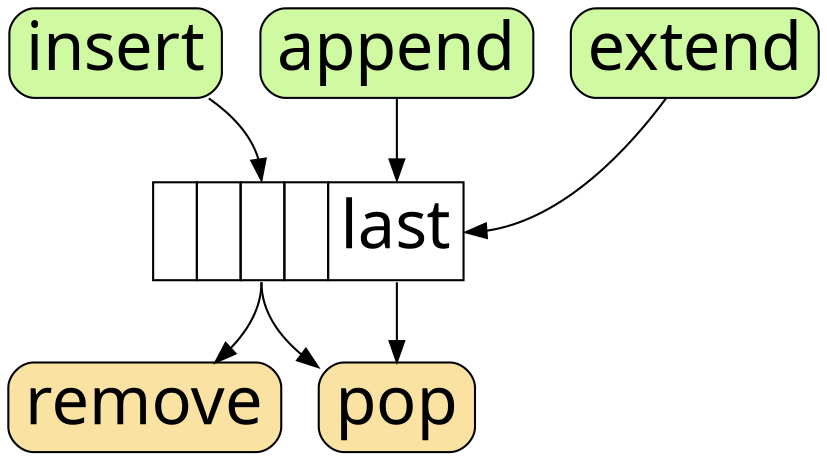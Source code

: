 digraph G {
    node [ shape=box, style=filled, fillcolor=white, fontname="PT Mono", fontsize=32 ]

    list [
        shape=none
        label=<<table border="0" cellspacing="0" cellpadding="5">
            <tr>
                <td port="first" border="1"> </td>
                <td border="1"> </td>
                <td port="middle" border="1"> </td>
                <td border="1"> </td>
                <td port="last" border="1">last</td>
            </tr>
        </table>>
    ]

    subgraph methods {
        node [ style="rounded,filled" ]

        append [ fillcolor="#d0faa2" ]
        extend [ fillcolor="#d0faa2" ]
        insert [ fillcolor="#d0faa2" ]
        pop    [ fillcolor="#fae3a2" ]
        remove [ fillcolor="#fae3a2" ]

        { append extend } -> list:last -> pop
        insert -> list:middle -> { remove pop }
    }
}
